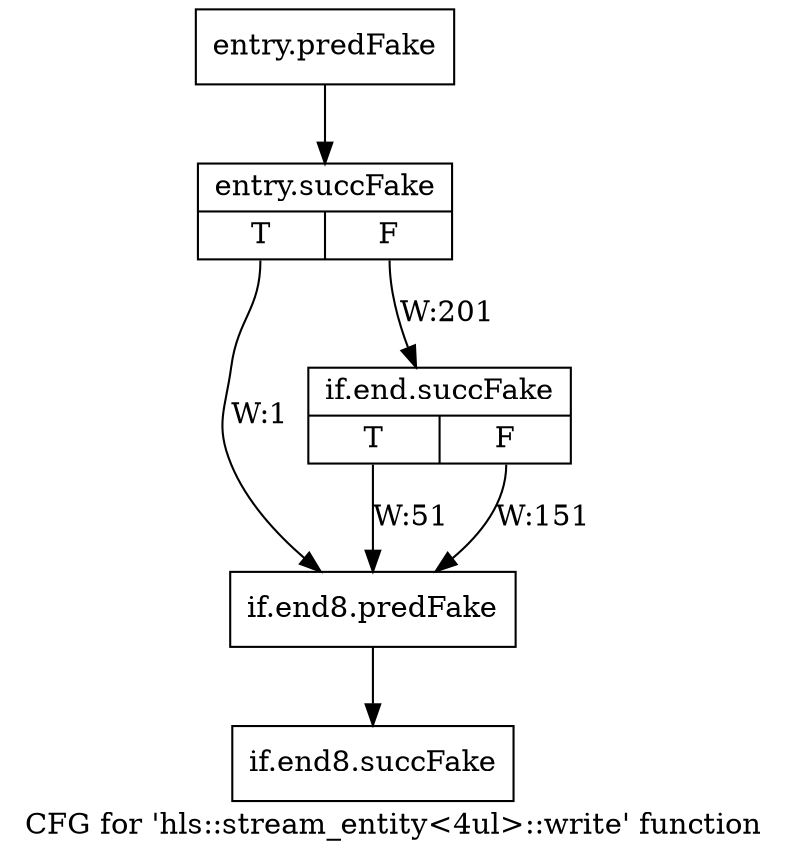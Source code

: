digraph "CFG for 'hls::stream_entity\<4ul\>::write' function" {
	label="CFG for 'hls::stream_entity\<4ul\>::write' function";

	Node0x4389030 [shape=record,filename="",linenumber="",label="{entry.predFake}"];
	Node0x4389030 -> Node0x4411a50[ callList="" memoryops="" filename="/tools/Xilinx/Vitis_HLS/2022.1/include/hls_stream_thread_unsafe.h" execusionnum="200"];
	Node0x4411a50 [shape=record,filename="/tools/Xilinx/Vitis_HLS/2022.1/include/hls_stream_thread_unsafe.h",linenumber="146",label="{entry.succFake|{<s0>T|<s1>F}}"];
	Node0x4411a50:s0 -> Node0x4389f70[label="W:1" callList="" memoryops="" filename="/tools/Xilinx/Vitis_HLS/2022.1/include/hls_stream_thread_unsafe.h" execusionnum="0"];
	Node0x4411a50:s1 -> Node0x4411aa0[label="W:201" callList="" memoryops="" filename="/tools/Xilinx/Vitis_HLS/2022.1/include/hls_stream_thread_unsafe.h" execusionnum="200"];
	Node0x4411aa0 [shape=record,filename="/tools/Xilinx/Vitis_HLS/2022.1/include/hls_stream_thread_unsafe.h",linenumber="161",label="{if.end.succFake|{<s0>T|<s1>F}}"];
	Node0x4411aa0:s0 -> Node0x4389f70[label="W:51" callList="" memoryops="" filename="/tools/Xilinx/Vitis_HLS/2022.1/include/hls_stream_thread_unsafe.h" execusionnum="50"];
	Node0x4411aa0:s1 -> Node0x4389f70[label="W:151"];
	Node0x4389f70 [shape=record,filename="/tools/Xilinx/Vitis_HLS/2022.1/include/hls_stream_thread_unsafe.h",linenumber="164",label="{if.end8.predFake}"];
	Node0x4389f70 -> Node0x440fae0[ callList="" memoryops="" filename="/tools/Xilinx/Vitis_HLS/2022.1/include/hls_stream_thread_unsafe.h" execusionnum="200"];
	Node0x440fae0 [shape=record,filename="/tools/Xilinx/Vitis_HLS/2022.1/include/hls_stream_thread_unsafe.h",linenumber="164",label="{if.end8.succFake}"];
}
